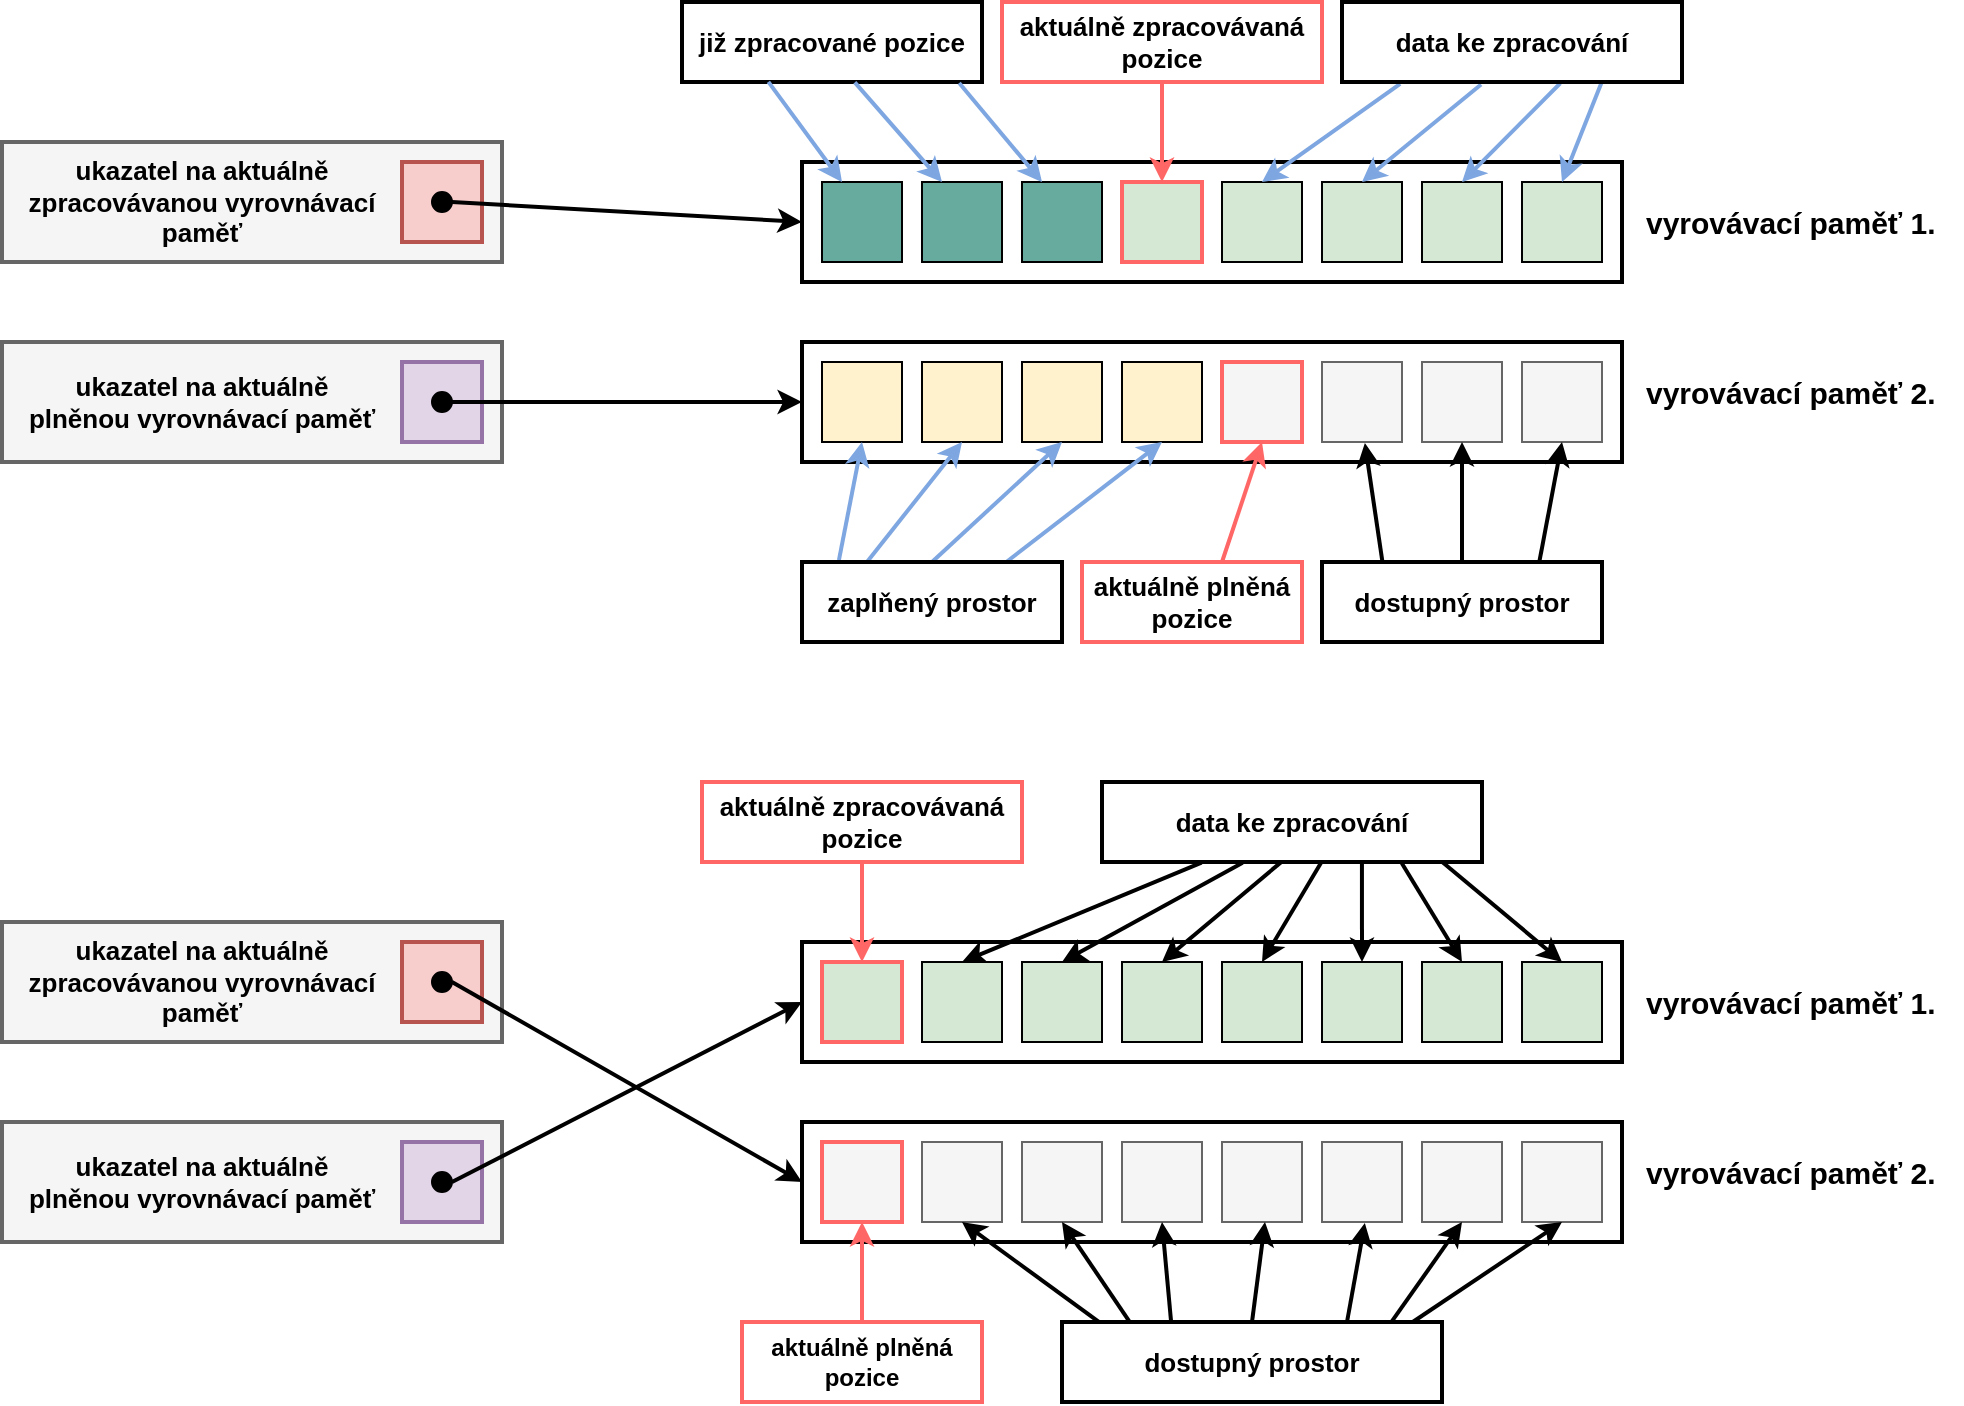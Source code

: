 <mxfile version="26.0.16">
  <diagram name="Page-1" id="GUuWuFQuGnMehdOBSOGq">
    <mxGraphModel dx="1434" dy="836" grid="1" gridSize="10" guides="1" tooltips="1" connect="1" arrows="1" fold="1" page="1" pageScale="1" pageWidth="1169" pageHeight="827" math="0" shadow="0">
      <root>
        <mxCell id="0" />
        <mxCell id="1" parent="0" />
        <mxCell id="bvdnGXiHSrHb0jFeeu1T-123" value="" style="rounded=0;whiteSpace=wrap;html=1;strokeWidth=2;" parent="1" vertex="1">
          <mxGeometry x="360" y="160" width="150" height="40" as="geometry" />
        </mxCell>
        <mxCell id="bvdnGXiHSrHb0jFeeu1T-1" value="" style="rounded=0;whiteSpace=wrap;html=1;strokeWidth=2;" parent="1" vertex="1">
          <mxGeometry x="420" y="330" width="410" height="60" as="geometry" />
        </mxCell>
        <mxCell id="bvdnGXiHSrHb0jFeeu1T-2" value="" style="rounded=0;whiteSpace=wrap;html=1;fillColor=#fff2cc;strokeColor=#000000;strokeWidth=1;" parent="1" vertex="1">
          <mxGeometry x="430" y="340" width="40" height="40" as="geometry" />
        </mxCell>
        <mxCell id="bvdnGXiHSrHb0jFeeu1T-3" value="" style="rounded=0;whiteSpace=wrap;html=1;fillColor=#fff2cc;strokeColor=#000000;" parent="1" vertex="1">
          <mxGeometry x="480" y="340" width="40" height="40" as="geometry" />
        </mxCell>
        <mxCell id="bvdnGXiHSrHb0jFeeu1T-4" value="" style="rounded=0;whiteSpace=wrap;html=1;fillColor=#fff2cc;strokeColor=#000000;" parent="1" vertex="1">
          <mxGeometry x="530" y="340" width="40" height="40" as="geometry" />
        </mxCell>
        <mxCell id="bvdnGXiHSrHb0jFeeu1T-5" value="" style="rounded=0;whiteSpace=wrap;html=1;fillColor=#fff2cc;strokeColor=#000000;" parent="1" vertex="1">
          <mxGeometry x="580" y="340" width="40" height="40" as="geometry" />
        </mxCell>
        <mxCell id="bvdnGXiHSrHb0jFeeu1T-6" value="" style="rounded=0;whiteSpace=wrap;html=1;fillColor=#f5f5f5;strokeColor=#FF6666;fontColor=#333333;strokeWidth=2;" parent="1" vertex="1">
          <mxGeometry x="630" y="340" width="40" height="40" as="geometry" />
        </mxCell>
        <mxCell id="bvdnGXiHSrHb0jFeeu1T-7" value="" style="rounded=0;whiteSpace=wrap;html=1;strokeWidth=2;" parent="1" vertex="1">
          <mxGeometry x="420" y="240" width="410" height="60" as="geometry" />
        </mxCell>
        <mxCell id="bvdnGXiHSrHb0jFeeu1T-8" value="" style="rounded=0;whiteSpace=wrap;html=1;fillColor=#d5e8d4;strokeColor=#000000;" parent="1" vertex="1">
          <mxGeometry x="780" y="250" width="40" height="40" as="geometry" />
        </mxCell>
        <mxCell id="bvdnGXiHSrHb0jFeeu1T-13" value="" style="rounded=0;whiteSpace=wrap;html=1;fillColor=#d5e8d4;strokeColor=#000000;" parent="1" vertex="1">
          <mxGeometry x="680" y="250" width="40" height="40" as="geometry" />
        </mxCell>
        <mxCell id="bvdnGXiHSrHb0jFeeu1T-14" value="" style="rounded=0;whiteSpace=wrap;html=1;fillColor=#d5e8d4;strokeColor=#000000;" parent="1" vertex="1">
          <mxGeometry x="730" y="250" width="40" height="40" as="geometry" />
        </mxCell>
        <mxCell id="bvdnGXiHSrHb0jFeeu1T-15" value="" style="rounded=0;whiteSpace=wrap;html=1;fillColor=#d5e8d4;strokeColor=#FF6666;strokeWidth=2;" parent="1" vertex="1">
          <mxGeometry x="580" y="250" width="40" height="40" as="geometry" />
        </mxCell>
        <mxCell id="bvdnGXiHSrHb0jFeeu1T-16" value="" style="rounded=0;whiteSpace=wrap;html=1;fillColor=#d5e8d4;strokeColor=#000000;" parent="1" vertex="1">
          <mxGeometry x="630" y="250" width="40" height="40" as="geometry" />
        </mxCell>
        <mxCell id="bvdnGXiHSrHb0jFeeu1T-17" value="" style="rounded=0;whiteSpace=wrap;html=1;fillColor=#67AB9F;strokeColor=#000000;" parent="1" vertex="1">
          <mxGeometry x="480" y="250" width="40" height="40" as="geometry" />
        </mxCell>
        <mxCell id="bvdnGXiHSrHb0jFeeu1T-18" value="" style="rounded=0;whiteSpace=wrap;html=1;fillColor=#67AB9F;strokeColor=#000000;" parent="1" vertex="1">
          <mxGeometry x="530" y="250" width="40" height="40" as="geometry" />
        </mxCell>
        <mxCell id="bvdnGXiHSrHb0jFeeu1T-19" value="" style="rounded=0;whiteSpace=wrap;html=1;fillColor=#67AB9F;strokeColor=#000000;strokeWidth=1;" parent="1" vertex="1">
          <mxGeometry x="430" y="250" width="40" height="40" as="geometry" />
        </mxCell>
        <mxCell id="bvdnGXiHSrHb0jFeeu1T-22" value="" style="endArrow=classic;html=1;rounded=0;entryX=0.25;entryY=0;entryDx=0;entryDy=0;fillColor=#f8cecc;strokeColor=#7EA6E0;exitX=0.288;exitY=0.999;exitDx=0;exitDy=0;exitPerimeter=0;strokeWidth=2;" parent="1" source="bvdnGXiHSrHb0jFeeu1T-26" target="bvdnGXiHSrHb0jFeeu1T-19" edge="1">
          <mxGeometry width="50" height="50" relative="1" as="geometry">
            <mxPoint x="390" y="190" as="sourcePoint" />
            <mxPoint x="400" y="150" as="targetPoint" />
          </mxGeometry>
        </mxCell>
        <mxCell id="bvdnGXiHSrHb0jFeeu1T-23" value="" style="endArrow=classic;html=1;rounded=0;entryX=0.25;entryY=0;entryDx=0;entryDy=0;fillColor=#f8cecc;strokeColor=#7EA6E0;exitX=0.576;exitY=1.005;exitDx=0;exitDy=0;exitPerimeter=0;strokeWidth=2;" parent="1" source="bvdnGXiHSrHb0jFeeu1T-26" target="bvdnGXiHSrHb0jFeeu1T-17" edge="1">
          <mxGeometry width="50" height="50" relative="1" as="geometry">
            <mxPoint x="410" y="190" as="sourcePoint" />
            <mxPoint x="450" y="250" as="targetPoint" />
          </mxGeometry>
        </mxCell>
        <mxCell id="bvdnGXiHSrHb0jFeeu1T-24" value="" style="endArrow=classic;html=1;rounded=0;entryX=0.25;entryY=0;entryDx=0;entryDy=0;fillColor=#f8cecc;strokeColor=#7EA6E0;exitX=0.924;exitY=1.012;exitDx=0;exitDy=0;exitPerimeter=0;strokeWidth=2;" parent="1" source="bvdnGXiHSrHb0jFeeu1T-26" edge="1">
          <mxGeometry width="50" height="50" relative="1" as="geometry">
            <mxPoint x="460" y="190" as="sourcePoint" />
            <mxPoint x="540" y="250" as="targetPoint" />
          </mxGeometry>
        </mxCell>
        <mxCell id="bvdnGXiHSrHb0jFeeu1T-26" value="&lt;b&gt;&lt;font style=&quot;font-size: 13px;&quot;&gt;již zpracované pozice&lt;/font&gt;&lt;/b&gt;" style="text;html=1;align=center;verticalAlign=middle;whiteSpace=wrap;rounded=0;strokeWidth=2;" parent="1" vertex="1">
          <mxGeometry x="360" y="160" width="150" height="40" as="geometry" />
        </mxCell>
        <mxCell id="bvdnGXiHSrHb0jFeeu1T-27" value="" style="endArrow=classic;html=1;rounded=0;entryX=0.5;entryY=0;entryDx=0;entryDy=0;fillColor=#dae8fc;strokeColor=#FF6666;exitX=0.5;exitY=1;exitDx=0;exitDy=0;strokeWidth=2;" parent="1" source="bvdnGXiHSrHb0jFeeu1T-121" target="bvdnGXiHSrHb0jFeeu1T-15" edge="1">
          <mxGeometry width="50" height="50" relative="1" as="geometry">
            <mxPoint x="600" y="210" as="sourcePoint" />
            <mxPoint x="590" y="300" as="targetPoint" />
          </mxGeometry>
        </mxCell>
        <mxCell id="bvdnGXiHSrHb0jFeeu1T-30" value="" style="endArrow=classic;html=1;rounded=0;exitX=0.171;exitY=1.022;exitDx=0;exitDy=0;entryX=0.5;entryY=0;entryDx=0;entryDy=0;fillColor=#fff2cc;strokeColor=#7EA6E0;exitPerimeter=0;strokeWidth=2;" parent="1" source="bvdnGXiHSrHb0jFeeu1T-34" target="bvdnGXiHSrHb0jFeeu1T-16" edge="1">
          <mxGeometry width="50" height="50" relative="1" as="geometry">
            <mxPoint x="680.0" y="190" as="sourcePoint" />
            <mxPoint x="720" y="300" as="targetPoint" />
          </mxGeometry>
        </mxCell>
        <mxCell id="bvdnGXiHSrHb0jFeeu1T-31" value="" style="endArrow=classic;html=1;rounded=0;exitX=0.409;exitY=1.031;exitDx=0;exitDy=0;entryX=0.5;entryY=0;entryDx=0;entryDy=0;fillColor=#fff2cc;strokeColor=#7EA6E0;exitPerimeter=0;strokeWidth=2;" parent="1" source="bvdnGXiHSrHb0jFeeu1T-34" target="bvdnGXiHSrHb0jFeeu1T-13" edge="1">
          <mxGeometry width="50" height="50" relative="1" as="geometry">
            <mxPoint x="701.42" y="191.38" as="sourcePoint" />
            <mxPoint x="720" y="300" as="targetPoint" />
          </mxGeometry>
        </mxCell>
        <mxCell id="bvdnGXiHSrHb0jFeeu1T-32" value="" style="endArrow=classic;html=1;rounded=0;exitX=0.642;exitY=1.016;exitDx=0;exitDy=0;entryX=0.5;entryY=0;entryDx=0;entryDy=0;fillColor=#fff2cc;strokeColor=#7EA6E0;exitPerimeter=0;strokeWidth=2;" parent="1" source="bvdnGXiHSrHb0jFeeu1T-34" target="bvdnGXiHSrHb0jFeeu1T-14" edge="1">
          <mxGeometry width="50" height="50" relative="1" as="geometry">
            <mxPoint x="725" y="190" as="sourcePoint" />
            <mxPoint x="710" y="260" as="targetPoint" />
          </mxGeometry>
        </mxCell>
        <mxCell id="bvdnGXiHSrHb0jFeeu1T-33" value="" style="endArrow=classic;html=1;rounded=0;exitX=0.764;exitY=1;exitDx=0;exitDy=0;entryX=0.5;entryY=0;entryDx=0;entryDy=0;fillColor=#fff2cc;strokeColor=#7EA6E0;exitPerimeter=0;strokeWidth=2;" parent="1" source="bvdnGXiHSrHb0jFeeu1T-34" target="bvdnGXiHSrHb0jFeeu1T-8" edge="1">
          <mxGeometry width="50" height="50" relative="1" as="geometry">
            <mxPoint x="770" y="190" as="sourcePoint" />
            <mxPoint x="760" y="260" as="targetPoint" />
          </mxGeometry>
        </mxCell>
        <mxCell id="bvdnGXiHSrHb0jFeeu1T-34" value="&lt;font style=&quot;font-size: 13px;&quot;&gt;&lt;b style=&quot;&quot;&gt;data ke zpracování&lt;/b&gt;&lt;/font&gt;" style="rounded=0;whiteSpace=wrap;html=1;strokeColor=#000000;strokeWidth=2;" parent="1" vertex="1">
          <mxGeometry x="690" y="160" width="170" height="40" as="geometry" />
        </mxCell>
        <mxCell id="bvdnGXiHSrHb0jFeeu1T-35" value="&lt;font style=&quot;font-size: 15px;&quot;&gt;&lt;b style=&quot;&quot;&gt;vyrovávací paměť 1.&lt;/b&gt;&lt;/font&gt;" style="text;html=1;align=left;verticalAlign=middle;whiteSpace=wrap;rounded=0;" parent="1" vertex="1">
          <mxGeometry x="840" y="255" width="160" height="30" as="geometry" />
        </mxCell>
        <mxCell id="bvdnGXiHSrHb0jFeeu1T-36" value="&lt;font style=&quot;font-size: 15px;&quot;&gt;&lt;b style=&quot;&quot;&gt;vyrovávací paměť 2.&lt;/b&gt;&lt;/font&gt;" style="text;html=1;align=left;verticalAlign=middle;whiteSpace=wrap;rounded=0;" parent="1" vertex="1">
          <mxGeometry x="840" y="340" width="160" height="30" as="geometry" />
        </mxCell>
        <mxCell id="bvdnGXiHSrHb0jFeeu1T-38" value="" style="rounded=0;whiteSpace=wrap;html=1;fillColor=#f5f5f5;fontColor=#333333;strokeColor=#666666;strokeWidth=2;" parent="1" vertex="1">
          <mxGeometry x="20" y="330" width="250" height="60" as="geometry" />
        </mxCell>
        <mxCell id="bvdnGXiHSrHb0jFeeu1T-39" value="&lt;b&gt;&lt;font style=&quot;font-size: 13px;&quot;&gt;ukazatel na aktuálně plněnou vyrovnávací paměť&lt;/font&gt;&lt;/b&gt;" style="text;html=1;align=center;verticalAlign=middle;whiteSpace=wrap;rounded=0;" parent="1" vertex="1">
          <mxGeometry x="30" y="330" width="180" height="60" as="geometry" />
        </mxCell>
        <mxCell id="bvdnGXiHSrHb0jFeeu1T-40" value="" style="rounded=0;whiteSpace=wrap;html=1;fillColor=#e1d5e7;strokeColor=#9673a6;strokeWidth=2;" parent="1" vertex="1">
          <mxGeometry x="220" y="340" width="40" height="40" as="geometry" />
        </mxCell>
        <mxCell id="bvdnGXiHSrHb0jFeeu1T-42" value="" style="endArrow=classic;html=1;rounded=0;exitX=1;exitY=0.5;exitDx=0;exitDy=0;entryX=0;entryY=0.5;entryDx=0;entryDy=0;strokeWidth=2;" parent="1" source="bvdnGXiHSrHb0jFeeu1T-46" target="bvdnGXiHSrHb0jFeeu1T-1" edge="1">
          <mxGeometry width="50" height="50" relative="1" as="geometry">
            <mxPoint x="290" y="380" as="sourcePoint" />
            <mxPoint x="300" y="342" as="targetPoint" />
          </mxGeometry>
        </mxCell>
        <mxCell id="bvdnGXiHSrHb0jFeeu1T-46" value="" style="ellipse;whiteSpace=wrap;html=1;aspect=fixed;fillColor=#000000;" parent="1" vertex="1">
          <mxGeometry x="235" y="355" width="10" height="10" as="geometry" />
        </mxCell>
        <mxCell id="bvdnGXiHSrHb0jFeeu1T-47" value="" style="rounded=0;whiteSpace=wrap;html=1;fillColor=#f5f5f5;fontColor=#333333;strokeColor=#666666;strokeWidth=2;" parent="1" vertex="1">
          <mxGeometry x="20" y="230" width="250" height="60" as="geometry" />
        </mxCell>
        <mxCell id="bvdnGXiHSrHb0jFeeu1T-48" value="&lt;b&gt;&lt;font style=&quot;font-size: 13px;&quot;&gt;ukazatel na aktuálně zpracovávanou vyrovnávací paměť&lt;/font&gt;&lt;/b&gt;" style="text;html=1;align=center;verticalAlign=middle;whiteSpace=wrap;rounded=0;" parent="1" vertex="1">
          <mxGeometry x="30" y="230" width="180" height="60" as="geometry" />
        </mxCell>
        <mxCell id="bvdnGXiHSrHb0jFeeu1T-49" value="" style="rounded=0;whiteSpace=wrap;html=1;fillColor=#f8cecc;strokeColor=#b85450;strokeWidth=2;" parent="1" vertex="1">
          <mxGeometry x="220" y="240" width="40" height="40" as="geometry" />
        </mxCell>
        <mxCell id="bvdnGXiHSrHb0jFeeu1T-50" value="" style="ellipse;whiteSpace=wrap;html=1;aspect=fixed;fillColor=#000000;" parent="1" vertex="1">
          <mxGeometry x="235" y="255" width="10" height="10" as="geometry" />
        </mxCell>
        <mxCell id="bvdnGXiHSrHb0jFeeu1T-51" value="" style="endArrow=classic;html=1;rounded=0;exitX=1;exitY=0.5;exitDx=0;exitDy=0;entryX=0;entryY=0.5;entryDx=0;entryDy=0;strokeWidth=2;" parent="1" source="bvdnGXiHSrHb0jFeeu1T-50" target="bvdnGXiHSrHb0jFeeu1T-7" edge="1">
          <mxGeometry width="50" height="50" relative="1" as="geometry">
            <mxPoint x="190" y="290" as="sourcePoint" />
            <mxPoint x="380" y="250" as="targetPoint" />
          </mxGeometry>
        </mxCell>
        <mxCell id="bvdnGXiHSrHb0jFeeu1T-52" value="" style="rounded=0;whiteSpace=wrap;html=1;fillColor=#f5f5f5;strokeColor=#666666;fontColor=#333333;" parent="1" vertex="1">
          <mxGeometry x="680" y="340" width="40" height="40" as="geometry" />
        </mxCell>
        <mxCell id="bvdnGXiHSrHb0jFeeu1T-53" value="" style="rounded=0;whiteSpace=wrap;html=1;fillColor=#f5f5f5;strokeColor=#666666;fontColor=#333333;" parent="1" vertex="1">
          <mxGeometry x="730" y="340" width="40" height="40" as="geometry" />
        </mxCell>
        <mxCell id="bvdnGXiHSrHb0jFeeu1T-54" value="" style="rounded=0;whiteSpace=wrap;html=1;fillColor=#f5f5f5;strokeColor=#666666;fontColor=#333333;" parent="1" vertex="1">
          <mxGeometry x="780" y="340" width="40" height="40" as="geometry" />
        </mxCell>
        <mxCell id="bvdnGXiHSrHb0jFeeu1T-55" value="" style="endArrow=classic;html=1;rounded=0;entryX=0.5;entryY=1;entryDx=0;entryDy=0;fillColor=#f8cecc;strokeColor=#7EA6E0;exitX=0.142;exitY=-0.023;exitDx=0;exitDy=0;exitPerimeter=0;strokeWidth=2;" parent="1" source="bvdnGXiHSrHb0jFeeu1T-60" target="bvdnGXiHSrHb0jFeeu1T-2" edge="1">
          <mxGeometry width="50" height="50" relative="1" as="geometry">
            <mxPoint x="470" y="440" as="sourcePoint" />
            <mxPoint x="455" y="460" as="targetPoint" />
          </mxGeometry>
        </mxCell>
        <mxCell id="bvdnGXiHSrHb0jFeeu1T-56" value="" style="endArrow=classic;html=1;rounded=0;entryX=0.5;entryY=1;entryDx=0;entryDy=0;fillColor=#f8cecc;strokeColor=#7EA6E0;exitX=0.25;exitY=0;exitDx=0;exitDy=0;strokeWidth=2;" parent="1" source="bvdnGXiHSrHb0jFeeu1T-60" edge="1">
          <mxGeometry width="50" height="50" relative="1" as="geometry">
            <mxPoint x="510" y="440" as="sourcePoint" />
            <mxPoint x="500" y="380" as="targetPoint" />
          </mxGeometry>
        </mxCell>
        <mxCell id="bvdnGXiHSrHb0jFeeu1T-57" value="" style="endArrow=classic;html=1;rounded=0;entryX=0.5;entryY=1;entryDx=0;entryDy=0;fillColor=#f8cecc;strokeColor=#7EA6E0;exitX=0.5;exitY=0;exitDx=0;exitDy=0;strokeWidth=2;" parent="1" source="bvdnGXiHSrHb0jFeeu1T-60" edge="1">
          <mxGeometry width="50" height="50" relative="1" as="geometry">
            <mxPoint x="530" y="440" as="sourcePoint" />
            <mxPoint x="550" y="380" as="targetPoint" />
          </mxGeometry>
        </mxCell>
        <mxCell id="bvdnGXiHSrHb0jFeeu1T-58" value="" style="endArrow=classic;html=1;rounded=0;entryX=0.5;entryY=1;entryDx=0;entryDy=0;fillColor=#f8cecc;strokeColor=#7EA6E0;exitX=0.786;exitY=0;exitDx=0;exitDy=0;exitPerimeter=0;strokeWidth=2;" parent="1" source="bvdnGXiHSrHb0jFeeu1T-60" target="bvdnGXiHSrHb0jFeeu1T-5" edge="1">
          <mxGeometry width="50" height="50" relative="1" as="geometry">
            <mxPoint x="570" y="440" as="sourcePoint" />
            <mxPoint x="605" y="380" as="targetPoint" />
          </mxGeometry>
        </mxCell>
        <mxCell id="bvdnGXiHSrHb0jFeeu1T-59" value="" style="rounded=0;whiteSpace=wrap;html=1;strokeWidth=2;" parent="1" vertex="1">
          <mxGeometry x="420" y="440" width="130" height="40" as="geometry" />
        </mxCell>
        <mxCell id="bvdnGXiHSrHb0jFeeu1T-60" value="&lt;b&gt;&lt;font style=&quot;font-size: 13px;&quot;&gt;zaplňený prostor&lt;/font&gt;&lt;/b&gt;" style="text;html=1;align=center;verticalAlign=middle;whiteSpace=wrap;rounded=0;" parent="1" vertex="1">
          <mxGeometry x="420" y="440" width="130" height="40" as="geometry" />
        </mxCell>
        <mxCell id="bvdnGXiHSrHb0jFeeu1T-61" value="" style="rounded=0;whiteSpace=wrap;html=1;strokeWidth=2;" parent="1" vertex="1">
          <mxGeometry x="680" y="440" width="140" height="40" as="geometry" />
        </mxCell>
        <mxCell id="bvdnGXiHSrHb0jFeeu1T-62" value="&lt;b&gt;&lt;font style=&quot;font-size: 13px;&quot;&gt;dostupný prostor&lt;/font&gt;&lt;/b&gt;" style="text;html=1;align=center;verticalAlign=middle;whiteSpace=wrap;rounded=0;" parent="1" vertex="1">
          <mxGeometry x="680" y="440" width="140" height="40" as="geometry" />
        </mxCell>
        <mxCell id="bvdnGXiHSrHb0jFeeu1T-63" value="" style="endArrow=classic;html=1;rounded=0;entryX=0.5;entryY=1;entryDx=0;entryDy=0;strokeColor=#FF6666;strokeWidth=2;" parent="1" target="bvdnGXiHSrHb0jFeeu1T-6" edge="1">
          <mxGeometry width="50" height="50" relative="1" as="geometry">
            <mxPoint x="630" y="440" as="sourcePoint" />
            <mxPoint x="700" y="440" as="targetPoint" />
          </mxGeometry>
        </mxCell>
        <mxCell id="bvdnGXiHSrHb0jFeeu1T-64" value="" style="endArrow=classic;html=1;rounded=0;entryX=0.536;entryY=1.013;entryDx=0;entryDy=0;entryPerimeter=0;exitX=0.215;exitY=-0.022;exitDx=0;exitDy=0;exitPerimeter=0;strokeWidth=2;" parent="1" source="bvdnGXiHSrHb0jFeeu1T-62" target="bvdnGXiHSrHb0jFeeu1T-52" edge="1">
          <mxGeometry width="50" height="50" relative="1" as="geometry">
            <mxPoint x="660" y="470" as="sourcePoint" />
            <mxPoint x="710" y="420" as="targetPoint" />
          </mxGeometry>
        </mxCell>
        <mxCell id="bvdnGXiHSrHb0jFeeu1T-65" value="" style="endArrow=classic;html=1;rounded=0;entryX=0.5;entryY=1;entryDx=0;entryDy=0;exitX=0.5;exitY=0;exitDx=0;exitDy=0;strokeWidth=2;" parent="1" source="bvdnGXiHSrHb0jFeeu1T-62" target="bvdnGXiHSrHb0jFeeu1T-53" edge="1">
          <mxGeometry width="50" height="50" relative="1" as="geometry">
            <mxPoint x="699" y="450" as="sourcePoint" />
            <mxPoint x="711" y="391" as="targetPoint" />
          </mxGeometry>
        </mxCell>
        <mxCell id="bvdnGXiHSrHb0jFeeu1T-66" value="" style="endArrow=classic;html=1;rounded=0;exitX=0.777;exitY=-0.017;exitDx=0;exitDy=0;exitPerimeter=0;entryX=0.5;entryY=1;entryDx=0;entryDy=0;strokeWidth=2;" parent="1" source="bvdnGXiHSrHb0jFeeu1T-62" target="bvdnGXiHSrHb0jFeeu1T-54" edge="1">
          <mxGeometry width="50" height="50" relative="1" as="geometry">
            <mxPoint x="760" y="450" as="sourcePoint" />
            <mxPoint x="810" y="400" as="targetPoint" />
          </mxGeometry>
        </mxCell>
        <mxCell id="bvdnGXiHSrHb0jFeeu1T-67" value="" style="rounded=0;whiteSpace=wrap;html=1;strokeWidth=2;" parent="1" vertex="1">
          <mxGeometry x="420" y="720" width="410" height="60" as="geometry" />
        </mxCell>
        <mxCell id="bvdnGXiHSrHb0jFeeu1T-72" value="" style="rounded=0;whiteSpace=wrap;html=1;fillColor=#f5f5f5;strokeColor=#666666;fontColor=#333333;" parent="1" vertex="1">
          <mxGeometry x="630" y="730" width="40" height="40" as="geometry" />
        </mxCell>
        <mxCell id="bvdnGXiHSrHb0jFeeu1T-73" value="" style="rounded=0;whiteSpace=wrap;html=1;strokeWidth=2;" parent="1" vertex="1">
          <mxGeometry x="420" y="630" width="410" height="60" as="geometry" />
        </mxCell>
        <mxCell id="bvdnGXiHSrHb0jFeeu1T-74" value="" style="rounded=0;whiteSpace=wrap;html=1;fillColor=#d5e8d4;strokeColor=#000000;" parent="1" vertex="1">
          <mxGeometry x="780" y="640" width="40" height="40" as="geometry" />
        </mxCell>
        <mxCell id="bvdnGXiHSrHb0jFeeu1T-75" value="" style="rounded=0;whiteSpace=wrap;html=1;fillColor=#d5e8d4;strokeColor=#000000;" parent="1" vertex="1">
          <mxGeometry x="680" y="640" width="40" height="40" as="geometry" />
        </mxCell>
        <mxCell id="bvdnGXiHSrHb0jFeeu1T-76" value="" style="rounded=0;whiteSpace=wrap;html=1;fillColor=#d5e8d4;strokeColor=#000000;" parent="1" vertex="1">
          <mxGeometry x="730" y="640" width="40" height="40" as="geometry" />
        </mxCell>
        <mxCell id="bvdnGXiHSrHb0jFeeu1T-77" value="" style="rounded=0;whiteSpace=wrap;html=1;fillColor=#d5e8d4;strokeColor=#000000;" parent="1" vertex="1">
          <mxGeometry x="580" y="640" width="40" height="40" as="geometry" />
        </mxCell>
        <mxCell id="bvdnGXiHSrHb0jFeeu1T-78" value="" style="rounded=0;whiteSpace=wrap;html=1;fillColor=#d5e8d4;strokeColor=#000000;" parent="1" vertex="1">
          <mxGeometry x="630" y="640" width="40" height="40" as="geometry" />
        </mxCell>
        <mxCell id="bvdnGXiHSrHb0jFeeu1T-84" value="" style="endArrow=classic;html=1;rounded=0;entryX=0.5;entryY=0;entryDx=0;entryDy=0;fillColor=#f8cecc;strokeColor=#FF6666;exitX=0.5;exitY=1;exitDx=0;exitDy=0;strokeWidth=2;" parent="1" source="bvdnGXiHSrHb0jFeeu1T-135" target="bvdnGXiHSrHb0jFeeu1T-137" edge="1">
          <mxGeometry width="50" height="50" relative="1" as="geometry">
            <mxPoint x="250" y="520" as="sourcePoint" />
            <mxPoint x="330" y="580" as="targetPoint" />
          </mxGeometry>
        </mxCell>
        <mxCell id="bvdnGXiHSrHb0jFeeu1T-86" value="" style="endArrow=classic;html=1;rounded=0;entryX=0.5;entryY=0;entryDx=0;entryDy=0;fillColor=#dae8fc;strokeColor=#000000;exitX=0.262;exitY=1.007;exitDx=0;exitDy=0;exitPerimeter=0;strokeWidth=2;" parent="1" source="bvdnGXiHSrHb0jFeeu1T-92" target="bvdnGXiHSrHb0jFeeu1T-139" edge="1">
          <mxGeometry width="50" height="50" relative="1" as="geometry">
            <mxPoint x="560" y="580" as="sourcePoint" />
            <mxPoint x="590" y="690" as="targetPoint" />
          </mxGeometry>
        </mxCell>
        <mxCell id="bvdnGXiHSrHb0jFeeu1T-88" value="" style="endArrow=classic;html=1;rounded=0;exitX=0.578;exitY=0.997;exitDx=0;exitDy=0;entryX=0.5;entryY=0;entryDx=0;entryDy=0;fillColor=#fff2cc;strokeColor=#000000;exitPerimeter=0;strokeWidth=2;" parent="1" source="bvdnGXiHSrHb0jFeeu1T-92" target="bvdnGXiHSrHb0jFeeu1T-78" edge="1">
          <mxGeometry width="50" height="50" relative="1" as="geometry">
            <mxPoint x="680.0" y="580" as="sourcePoint" />
            <mxPoint x="720" y="690" as="targetPoint" />
          </mxGeometry>
        </mxCell>
        <mxCell id="bvdnGXiHSrHb0jFeeu1T-89" value="" style="endArrow=classic;html=1;rounded=0;exitX=0.684;exitY=1;exitDx=0;exitDy=0;entryX=0.5;entryY=0;entryDx=0;entryDy=0;fillColor=#fff2cc;strokeColor=#000000;exitPerimeter=0;strokeWidth=2;" parent="1" source="bvdnGXiHSrHb0jFeeu1T-92" target="bvdnGXiHSrHb0jFeeu1T-75" edge="1">
          <mxGeometry width="50" height="50" relative="1" as="geometry">
            <mxPoint x="701.42" y="581.38" as="sourcePoint" />
            <mxPoint x="720" y="690" as="targetPoint" />
          </mxGeometry>
        </mxCell>
        <mxCell id="bvdnGXiHSrHb0jFeeu1T-90" value="" style="endArrow=classic;html=1;rounded=0;exitX=0.789;exitY=1.016;exitDx=0;exitDy=0;entryX=0.5;entryY=0;entryDx=0;entryDy=0;fillColor=#fff2cc;strokeColor=#000000;exitPerimeter=0;strokeWidth=2;" parent="1" source="bvdnGXiHSrHb0jFeeu1T-92" target="bvdnGXiHSrHb0jFeeu1T-76" edge="1">
          <mxGeometry width="50" height="50" relative="1" as="geometry">
            <mxPoint x="725" y="580" as="sourcePoint" />
            <mxPoint x="710" y="650" as="targetPoint" />
          </mxGeometry>
        </mxCell>
        <mxCell id="bvdnGXiHSrHb0jFeeu1T-91" value="" style="endArrow=classic;html=1;rounded=0;exitX=0.897;exitY=1.007;exitDx=0;exitDy=0;entryX=0.5;entryY=0;entryDx=0;entryDy=0;fillColor=#fff2cc;strokeColor=#000000;exitPerimeter=0;strokeWidth=2;" parent="1" source="bvdnGXiHSrHb0jFeeu1T-92" target="bvdnGXiHSrHb0jFeeu1T-74" edge="1">
          <mxGeometry width="50" height="50" relative="1" as="geometry">
            <mxPoint x="770" y="580" as="sourcePoint" />
            <mxPoint x="760" y="650" as="targetPoint" />
          </mxGeometry>
        </mxCell>
        <mxCell id="bvdnGXiHSrHb0jFeeu1T-92" value="&lt;b&gt;&lt;font style=&quot;font-size: 13px;&quot;&gt;data ke zpracování&lt;/font&gt;&lt;/b&gt;" style="rounded=0;whiteSpace=wrap;html=1;strokeColor=#000000;strokeWidth=2;" parent="1" vertex="1">
          <mxGeometry x="570" y="550" width="190" height="40" as="geometry" />
        </mxCell>
        <mxCell id="bvdnGXiHSrHb0jFeeu1T-93" value="" style="rounded=0;whiteSpace=wrap;html=1;fillColor=#f5f5f5;fontColor=#333333;strokeColor=#666666;strokeWidth=2;" parent="1" vertex="1">
          <mxGeometry x="20" y="720" width="250" height="60" as="geometry" />
        </mxCell>
        <mxCell id="bvdnGXiHSrHb0jFeeu1T-94" value="&lt;b&gt;&lt;font style=&quot;font-size: 13px;&quot;&gt;ukazatel na aktuálně plněnou vyrovnávací paměť&lt;/font&gt;&lt;/b&gt;" style="text;html=1;align=center;verticalAlign=middle;whiteSpace=wrap;rounded=0;" parent="1" vertex="1">
          <mxGeometry x="30" y="720" width="180" height="60" as="geometry" />
        </mxCell>
        <mxCell id="bvdnGXiHSrHb0jFeeu1T-95" value="" style="rounded=0;whiteSpace=wrap;html=1;fillColor=#e1d5e7;strokeColor=#9673a6;strokeWidth=2;" parent="1" vertex="1">
          <mxGeometry x="220" y="730" width="40" height="40" as="geometry" />
        </mxCell>
        <mxCell id="bvdnGXiHSrHb0jFeeu1T-96" value="" style="endArrow=classic;html=1;rounded=0;exitX=1;exitY=0.5;exitDx=0;exitDy=0;entryX=0;entryY=0.5;entryDx=0;entryDy=0;strokeWidth=2;" parent="1" source="bvdnGXiHSrHb0jFeeu1T-97" target="bvdnGXiHSrHb0jFeeu1T-73" edge="1">
          <mxGeometry width="50" height="50" relative="1" as="geometry">
            <mxPoint x="290" y="770" as="sourcePoint" />
            <mxPoint x="410" y="670" as="targetPoint" />
          </mxGeometry>
        </mxCell>
        <mxCell id="bvdnGXiHSrHb0jFeeu1T-97" value="" style="ellipse;whiteSpace=wrap;html=1;aspect=fixed;fillColor=#000000;" parent="1" vertex="1">
          <mxGeometry x="235" y="745" width="10" height="10" as="geometry" />
        </mxCell>
        <mxCell id="bvdnGXiHSrHb0jFeeu1T-98" value="" style="rounded=0;whiteSpace=wrap;html=1;fillColor=#f5f5f5;fontColor=#333333;strokeColor=#666666;strokeWidth=2;" parent="1" vertex="1">
          <mxGeometry x="20" y="620" width="250" height="60" as="geometry" />
        </mxCell>
        <mxCell id="bvdnGXiHSrHb0jFeeu1T-99" value="&lt;b&gt;&lt;font style=&quot;font-size: 13px;&quot;&gt;ukazatel na aktuálně zpracovávanou vyrovnávací paměť&lt;/font&gt;&lt;/b&gt;" style="text;html=1;align=center;verticalAlign=middle;whiteSpace=wrap;rounded=0;" parent="1" vertex="1">
          <mxGeometry x="30" y="620" width="180" height="60" as="geometry" />
        </mxCell>
        <mxCell id="bvdnGXiHSrHb0jFeeu1T-100" value="" style="rounded=0;whiteSpace=wrap;html=1;fillColor=#f8cecc;strokeColor=#b85450;strokeWidth=2;" parent="1" vertex="1">
          <mxGeometry x="220" y="630" width="40" height="40" as="geometry" />
        </mxCell>
        <mxCell id="bvdnGXiHSrHb0jFeeu1T-101" value="" style="ellipse;whiteSpace=wrap;html=1;aspect=fixed;fillColor=#000000;" parent="1" vertex="1">
          <mxGeometry x="235" y="645" width="10" height="10" as="geometry" />
        </mxCell>
        <mxCell id="bvdnGXiHSrHb0jFeeu1T-102" value="" style="endArrow=classic;html=1;rounded=0;exitX=1;exitY=0.5;exitDx=0;exitDy=0;entryX=0;entryY=0.5;entryDx=0;entryDy=0;strokeWidth=2;" parent="1" source="bvdnGXiHSrHb0jFeeu1T-101" target="bvdnGXiHSrHb0jFeeu1T-67" edge="1">
          <mxGeometry width="50" height="50" relative="1" as="geometry">
            <mxPoint x="190" y="680" as="sourcePoint" />
            <mxPoint x="380" y="640" as="targetPoint" />
          </mxGeometry>
        </mxCell>
        <mxCell id="bvdnGXiHSrHb0jFeeu1T-103" value="" style="rounded=0;whiteSpace=wrap;html=1;fillColor=#f5f5f5;strokeColor=#666666;fontColor=#333333;" parent="1" vertex="1">
          <mxGeometry x="680" y="730" width="40" height="40" as="geometry" />
        </mxCell>
        <mxCell id="bvdnGXiHSrHb0jFeeu1T-104" value="" style="rounded=0;whiteSpace=wrap;html=1;fillColor=#f5f5f5;strokeColor=#666666;fontColor=#333333;" parent="1" vertex="1">
          <mxGeometry x="730" y="730" width="40" height="40" as="geometry" />
        </mxCell>
        <mxCell id="bvdnGXiHSrHb0jFeeu1T-105" value="" style="rounded=0;whiteSpace=wrap;html=1;fillColor=#f5f5f5;strokeColor=#666666;fontColor=#333333;" parent="1" vertex="1">
          <mxGeometry x="780" y="730" width="40" height="40" as="geometry" />
        </mxCell>
        <mxCell id="bvdnGXiHSrHb0jFeeu1T-106" value="" style="endArrow=classic;html=1;rounded=0;entryX=0.5;entryY=1;entryDx=0;entryDy=0;fillColor=#f8cecc;strokeColor=#FF6666;exitX=0.5;exitY=0;exitDx=0;exitDy=0;strokeWidth=2;" parent="1" source="bvdnGXiHSrHb0jFeeu1T-129" edge="1">
          <mxGeometry width="50" height="50" relative="1" as="geometry">
            <mxPoint x="470" y="830" as="sourcePoint" />
            <mxPoint x="450" y="770" as="targetPoint" />
          </mxGeometry>
        </mxCell>
        <mxCell id="bvdnGXiHSrHb0jFeeu1T-112" value="" style="rounded=0;whiteSpace=wrap;html=1;strokeWidth=2;" parent="1" vertex="1">
          <mxGeometry x="550" y="820" width="190" height="40" as="geometry" />
        </mxCell>
        <mxCell id="bvdnGXiHSrHb0jFeeu1T-113" value="&lt;b&gt;&lt;font style=&quot;font-size: 13px;&quot;&gt;dostupný prostor&lt;/font&gt;&lt;/b&gt;" style="text;html=1;align=center;verticalAlign=middle;whiteSpace=wrap;rounded=0;strokeWidth=1;" parent="1" vertex="1">
          <mxGeometry x="550" y="820" width="190" height="40" as="geometry" />
        </mxCell>
        <mxCell id="bvdnGXiHSrHb0jFeeu1T-115" value="" style="endArrow=classic;html=1;rounded=0;entryX=0.536;entryY=1.013;entryDx=0;entryDy=0;entryPerimeter=0;exitX=0.75;exitY=0;exitDx=0;exitDy=0;strokeWidth=2;" parent="1" source="bvdnGXiHSrHb0jFeeu1T-113" target="bvdnGXiHSrHb0jFeeu1T-103" edge="1">
          <mxGeometry width="50" height="50" relative="1" as="geometry">
            <mxPoint x="660" y="860" as="sourcePoint" />
            <mxPoint x="710" y="810" as="targetPoint" />
          </mxGeometry>
        </mxCell>
        <mxCell id="bvdnGXiHSrHb0jFeeu1T-116" value="" style="endArrow=classic;html=1;rounded=0;entryX=0.5;entryY=1;entryDx=0;entryDy=0;exitX=0.868;exitY=-0.007;exitDx=0;exitDy=0;exitPerimeter=0;strokeWidth=2;" parent="1" source="bvdnGXiHSrHb0jFeeu1T-113" target="bvdnGXiHSrHb0jFeeu1T-104" edge="1">
          <mxGeometry width="50" height="50" relative="1" as="geometry">
            <mxPoint x="699" y="840" as="sourcePoint" />
            <mxPoint x="711" y="781" as="targetPoint" />
          </mxGeometry>
        </mxCell>
        <mxCell id="bvdnGXiHSrHb0jFeeu1T-117" value="" style="endArrow=classic;html=1;rounded=0;exitX=0.923;exitY=0;exitDx=0;exitDy=0;exitPerimeter=0;entryX=0.5;entryY=1;entryDx=0;entryDy=0;strokeWidth=2;" parent="1" source="bvdnGXiHSrHb0jFeeu1T-113" target="bvdnGXiHSrHb0jFeeu1T-105" edge="1">
          <mxGeometry width="50" height="50" relative="1" as="geometry">
            <mxPoint x="760" y="840" as="sourcePoint" />
            <mxPoint x="810" y="790" as="targetPoint" />
          </mxGeometry>
        </mxCell>
        <mxCell id="bvdnGXiHSrHb0jFeeu1T-118" value="" style="rounded=0;whiteSpace=wrap;html=1;strokeColor=#FF6666;strokeWidth=2;" parent="1" vertex="1">
          <mxGeometry x="560" y="440" width="110" height="40" as="geometry" />
        </mxCell>
        <mxCell id="bvdnGXiHSrHb0jFeeu1T-119" value="&lt;b&gt;&lt;font style=&quot;font-size: 13px;&quot;&gt;aktuálně plněná&lt;/font&gt;&lt;/b&gt;&lt;div&gt;&lt;b&gt;&lt;font style=&quot;font-size: 13px;&quot;&gt;pozice&lt;/font&gt;&lt;/b&gt;&lt;/div&gt;" style="text;html=1;align=center;verticalAlign=middle;whiteSpace=wrap;rounded=0;" parent="1" vertex="1">
          <mxGeometry x="560" y="440" width="110" height="40" as="geometry" />
        </mxCell>
        <mxCell id="bvdnGXiHSrHb0jFeeu1T-121" value="" style="rounded=0;whiteSpace=wrap;html=1;strokeColor=#FF6666;strokeWidth=2;" parent="1" vertex="1">
          <mxGeometry x="520" y="160" width="160" height="40" as="geometry" />
        </mxCell>
        <mxCell id="bvdnGXiHSrHb0jFeeu1T-28" value="&lt;font style=&quot;font-size: 13px;&quot;&gt;&lt;b style=&quot;&quot;&gt;aktuálně zpracovávaná&lt;/b&gt;&lt;/font&gt;&lt;div&gt;&lt;font style=&quot;font-size: 13px;&quot;&gt;&lt;b style=&quot;&quot;&gt;pozice&lt;/b&gt;&lt;/font&gt;&lt;/div&gt;" style="text;html=1;align=center;verticalAlign=middle;whiteSpace=wrap;rounded=0;" parent="1" vertex="1">
          <mxGeometry x="520" y="160" width="160" height="40" as="geometry" />
        </mxCell>
        <mxCell id="bvdnGXiHSrHb0jFeeu1T-124" value="" style="rounded=0;whiteSpace=wrap;html=1;fillColor=#f5f5f5;strokeColor=#FF6666;fontColor=#333333;strokeWidth=2;" parent="1" vertex="1">
          <mxGeometry x="430" y="730" width="40" height="40" as="geometry" />
        </mxCell>
        <mxCell id="bvdnGXiHSrHb0jFeeu1T-125" value="" style="rounded=0;whiteSpace=wrap;html=1;fillColor=#f5f5f5;strokeColor=#666666;fontColor=#333333;" parent="1" vertex="1">
          <mxGeometry x="580" y="730" width="40" height="40" as="geometry" />
        </mxCell>
        <mxCell id="bvdnGXiHSrHb0jFeeu1T-126" value="" style="rounded=0;whiteSpace=wrap;html=1;fillColor=#f5f5f5;strokeColor=#666666;fontColor=#333333;" parent="1" vertex="1">
          <mxGeometry x="530" y="730" width="40" height="40" as="geometry" />
        </mxCell>
        <mxCell id="bvdnGXiHSrHb0jFeeu1T-127" value="" style="rounded=0;whiteSpace=wrap;html=1;fillColor=#f5f5f5;strokeColor=#666666;fontColor=#333333;" parent="1" vertex="1">
          <mxGeometry x="480" y="730" width="40" height="40" as="geometry" />
        </mxCell>
        <mxCell id="bvdnGXiHSrHb0jFeeu1T-128" value="" style="rounded=0;whiteSpace=wrap;html=1;strokeColor=#FF6666;strokeWidth=2;" parent="1" vertex="1">
          <mxGeometry x="390" y="820" width="120" height="40" as="geometry" />
        </mxCell>
        <mxCell id="bvdnGXiHSrHb0jFeeu1T-129" value="&lt;b&gt;aktuálně plněná&lt;/b&gt;&lt;div&gt;&lt;b&gt;pozice&lt;/b&gt;&lt;/div&gt;" style="text;html=1;align=center;verticalAlign=middle;whiteSpace=wrap;rounded=0;strokeWidth=2;strokeColor=none;" parent="1" vertex="1">
          <mxGeometry x="390" y="820" width="120" height="40" as="geometry" />
        </mxCell>
        <mxCell id="bvdnGXiHSrHb0jFeeu1T-130" value="" style="endArrow=classic;html=1;rounded=0;entryX=0.5;entryY=1;entryDx=0;entryDy=0;exitX=0.097;exitY=-0.002;exitDx=0;exitDy=0;exitPerimeter=0;strokeWidth=2;" parent="1" source="bvdnGXiHSrHb0jFeeu1T-113" target="bvdnGXiHSrHb0jFeeu1T-127" edge="1">
          <mxGeometry width="50" height="50" relative="1" as="geometry">
            <mxPoint x="548.5" y="809" as="sourcePoint" />
            <mxPoint x="551.5" y="760" as="targetPoint" />
          </mxGeometry>
        </mxCell>
        <mxCell id="bvdnGXiHSrHb0jFeeu1T-131" value="" style="endArrow=classic;html=1;rounded=0;entryX=0.5;entryY=1;entryDx=0;entryDy=0;exitX=0.178;exitY=-0.003;exitDx=0;exitDy=0;exitPerimeter=0;strokeWidth=2;" parent="1" source="bvdnGXiHSrHb0jFeeu1T-113" target="bvdnGXiHSrHb0jFeeu1T-126" edge="1">
          <mxGeometry width="50" height="50" relative="1" as="geometry">
            <mxPoint x="580" y="830" as="sourcePoint" />
            <mxPoint x="630" y="780" as="targetPoint" />
          </mxGeometry>
        </mxCell>
        <mxCell id="bvdnGXiHSrHb0jFeeu1T-132" value="" style="endArrow=classic;html=1;rounded=0;entryX=0.5;entryY=1;entryDx=0;entryDy=0;exitX=0.287;exitY=-0.007;exitDx=0;exitDy=0;exitPerimeter=0;strokeWidth=2;" parent="1" source="bvdnGXiHSrHb0jFeeu1T-113" target="bvdnGXiHSrHb0jFeeu1T-125" edge="1">
          <mxGeometry width="50" height="50" relative="1" as="geometry">
            <mxPoint x="580" y="830" as="sourcePoint" />
            <mxPoint x="630" y="780" as="targetPoint" />
          </mxGeometry>
        </mxCell>
        <mxCell id="bvdnGXiHSrHb0jFeeu1T-133" value="" style="endArrow=classic;html=1;rounded=0;entryX=0.536;entryY=1.013;entryDx=0;entryDy=0;entryPerimeter=0;exitX=0.5;exitY=0;exitDx=0;exitDy=0;strokeWidth=2;" parent="1" source="bvdnGXiHSrHb0jFeeu1T-113" edge="1">
          <mxGeometry width="50" height="50" relative="1" as="geometry">
            <mxPoint x="648.5" y="819" as="sourcePoint" />
            <mxPoint x="651.5" y="770" as="targetPoint" />
          </mxGeometry>
        </mxCell>
        <mxCell id="bvdnGXiHSrHb0jFeeu1T-134" value="" style="rounded=0;whiteSpace=wrap;html=1;strokeColor=#FF6666;strokeWidth=2;" parent="1" vertex="1">
          <mxGeometry x="370" y="550" width="160" height="40" as="geometry" />
        </mxCell>
        <mxCell id="bvdnGXiHSrHb0jFeeu1T-135" value="&lt;b&gt;&lt;font style=&quot;font-size: 13px;&quot;&gt;aktuálně zpracovávaná&lt;/font&gt;&lt;/b&gt;&lt;div&gt;&lt;b&gt;&lt;font style=&quot;font-size: 13px;&quot;&gt;pozice&lt;/font&gt;&lt;/b&gt;&lt;/div&gt;" style="text;html=1;align=center;verticalAlign=middle;whiteSpace=wrap;rounded=0;" parent="1" vertex="1">
          <mxGeometry x="370" y="550" width="160" height="40" as="geometry" />
        </mxCell>
        <mxCell id="bvdnGXiHSrHb0jFeeu1T-137" value="" style="rounded=0;whiteSpace=wrap;html=1;fillColor=#d5e8d4;strokeColor=#FF6666;strokeWidth=2;" parent="1" vertex="1">
          <mxGeometry x="430" y="640" width="40" height="40" as="geometry" />
        </mxCell>
        <mxCell id="bvdnGXiHSrHb0jFeeu1T-138" value="" style="rounded=0;whiteSpace=wrap;html=1;fillColor=#d5e8d4;strokeColor=#000000;" parent="1" vertex="1">
          <mxGeometry x="530" y="640" width="40" height="40" as="geometry" />
        </mxCell>
        <mxCell id="bvdnGXiHSrHb0jFeeu1T-139" value="" style="rounded=0;whiteSpace=wrap;html=1;fillColor=#d5e8d4;strokeColor=#000000;" parent="1" vertex="1">
          <mxGeometry x="480" y="640" width="40" height="40" as="geometry" />
        </mxCell>
        <mxCell id="bvdnGXiHSrHb0jFeeu1T-140" value="" style="endArrow=classic;html=1;rounded=0;exitX=0.473;exitY=0.995;exitDx=0;exitDy=0;entryX=0.5;entryY=0;entryDx=0;entryDy=0;fillColor=#fff2cc;strokeColor=#000000;exitPerimeter=0;strokeWidth=2;" parent="1" source="bvdnGXiHSrHb0jFeeu1T-92" target="bvdnGXiHSrHb0jFeeu1T-77" edge="1">
          <mxGeometry width="50" height="50" relative="1" as="geometry">
            <mxPoint x="660" y="590" as="sourcePoint" />
            <mxPoint x="630" y="640" as="targetPoint" />
          </mxGeometry>
        </mxCell>
        <mxCell id="bvdnGXiHSrHb0jFeeu1T-141" value="" style="endArrow=classic;html=1;rounded=0;exitX=0.37;exitY=1.009;exitDx=0;exitDy=0;fillColor=#fff2cc;strokeColor=#000000;exitPerimeter=0;entryX=0.5;entryY=0;entryDx=0;entryDy=0;strokeWidth=2;" parent="1" source="bvdnGXiHSrHb0jFeeu1T-92" target="bvdnGXiHSrHb0jFeeu1T-138" edge="1">
          <mxGeometry width="50" height="50" relative="1" as="geometry">
            <mxPoint x="610" y="590" as="sourcePoint" />
            <mxPoint x="550" y="640" as="targetPoint" />
          </mxGeometry>
        </mxCell>
        <mxCell id="bvdnGXiHSrHb0jFeeu1T-142" value="&lt;font style=&quot;font-size: 15px;&quot;&gt;&lt;b style=&quot;&quot;&gt;vyrovávací paměť 1.&lt;/b&gt;&lt;/font&gt;" style="text;html=1;align=left;verticalAlign=middle;whiteSpace=wrap;rounded=0;" parent="1" vertex="1">
          <mxGeometry x="840" y="645" width="160" height="30" as="geometry" />
        </mxCell>
        <mxCell id="bvdnGXiHSrHb0jFeeu1T-143" value="&lt;font style=&quot;font-size: 15px;&quot;&gt;&lt;b style=&quot;&quot;&gt;vyrovávací paměť 2.&lt;/b&gt;&lt;/font&gt;" style="text;html=1;align=left;verticalAlign=middle;whiteSpace=wrap;rounded=0;" parent="1" vertex="1">
          <mxGeometry x="840" y="730" width="160" height="30" as="geometry" />
        </mxCell>
      </root>
    </mxGraphModel>
  </diagram>
</mxfile>
